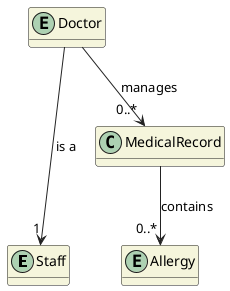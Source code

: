 @startuml

skinparam classAttributeIconSize 0
hide empty attributes
skinparam classBackgroundColor beige
skinparam ArrowColor #222222

entity Staff {}
entity Doctor {}
entity Allergy {}

Doctor ---> "1" Staff : is a
MedicalRecord --> "0..*" Allergy : contains
Doctor --> "0..*" MedicalRecord : manages


@enduml

